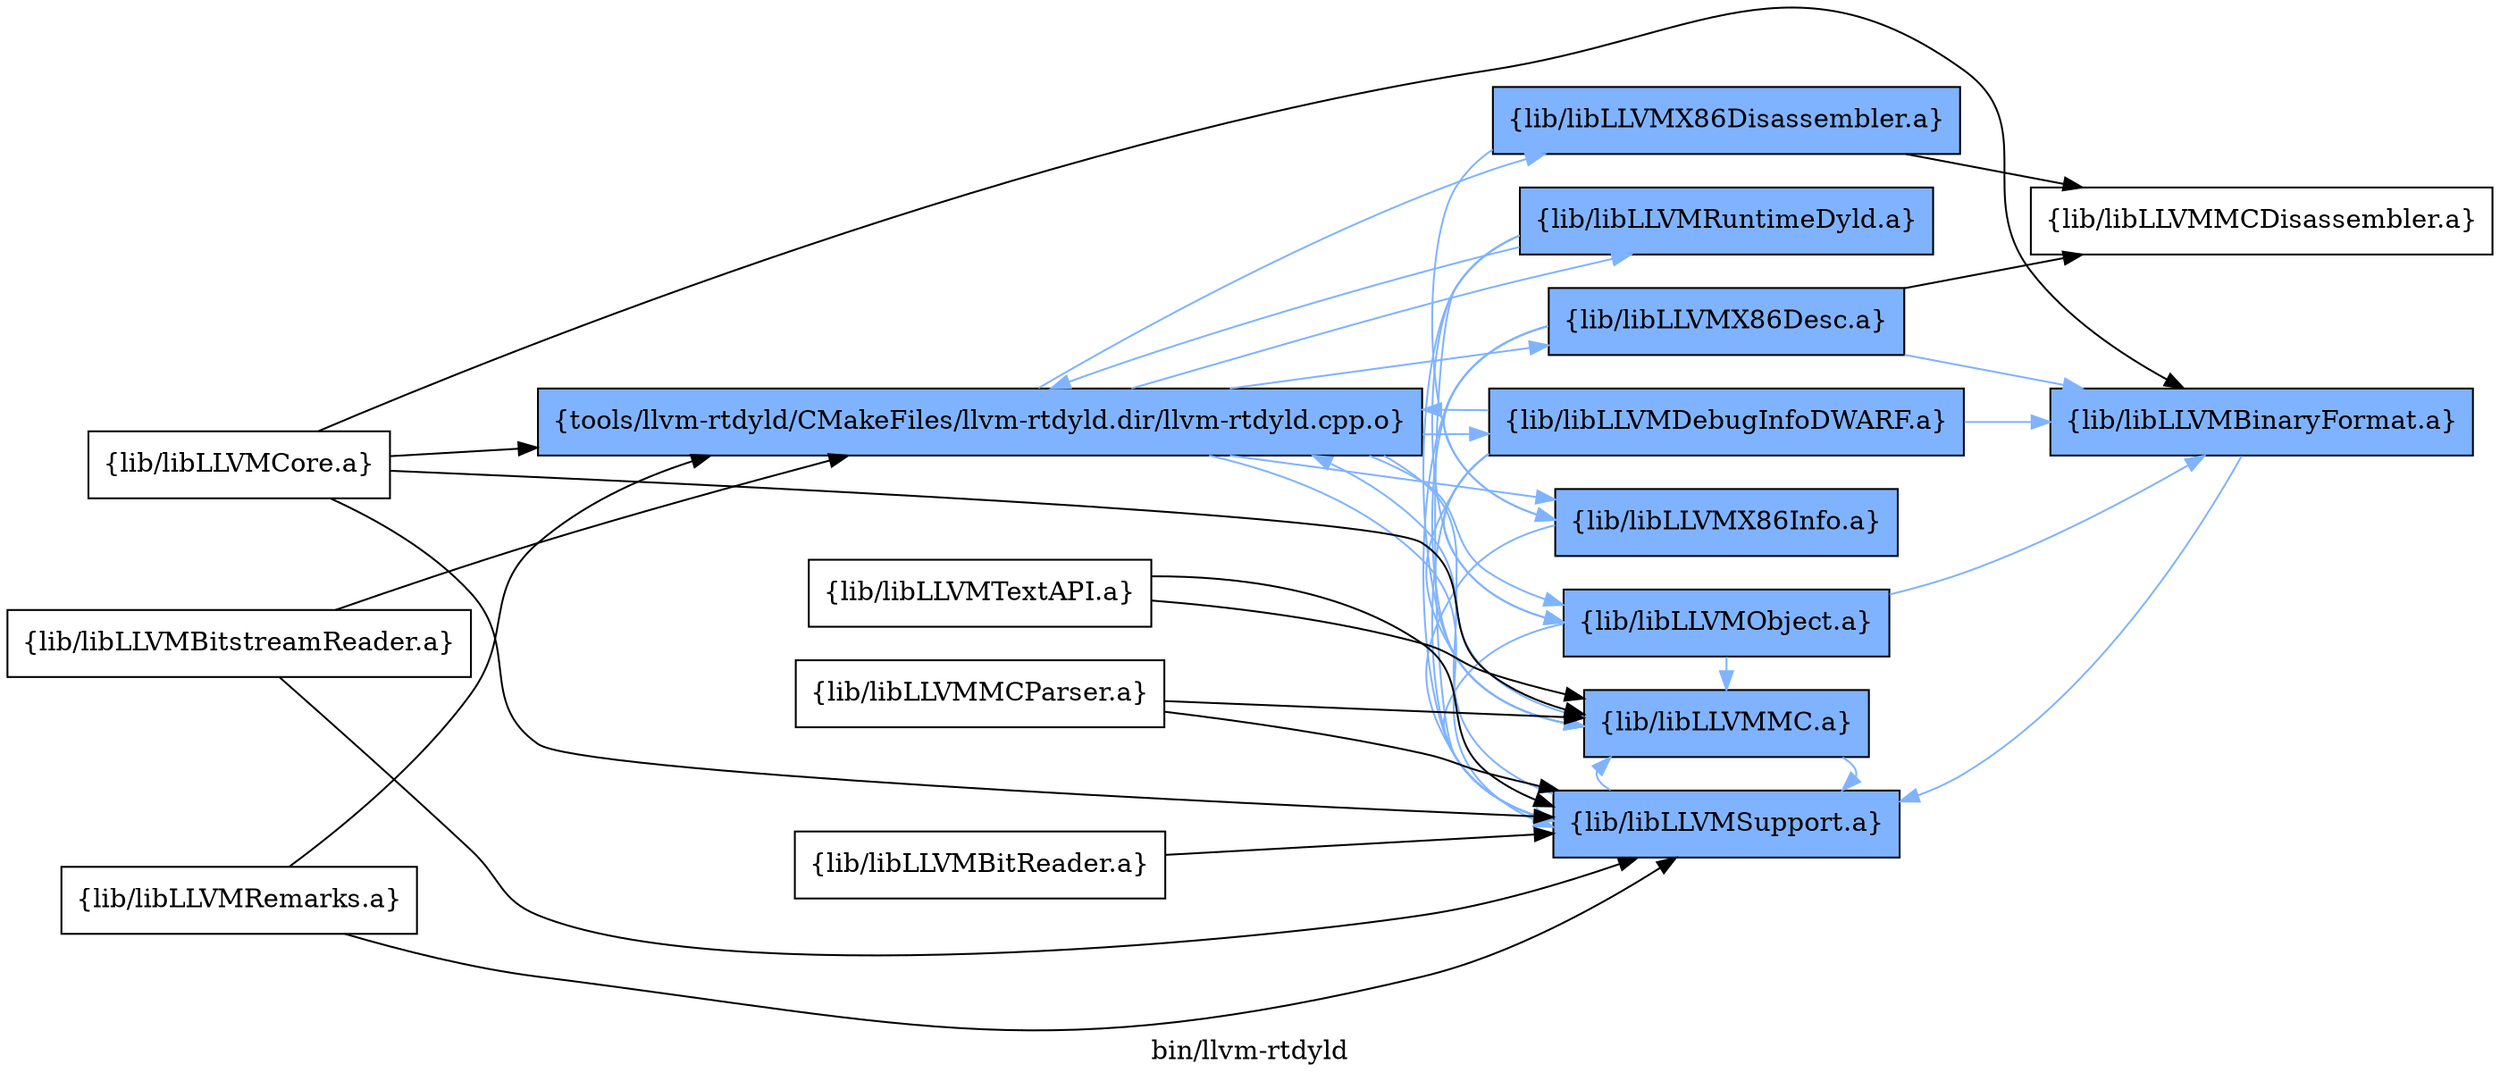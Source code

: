 digraph "bin/llvm-rtdyld" {
	label="bin/llvm-rtdyld";
	rankdir=LR;
	{ rank=same; Node0x56374d6deb98;  }
	{ rank=same; Node0x56374d6df2c8; Node0x56374d6df7c8; Node0x56374d6de828; Node0x56374d6ded28; Node0x56374d6d9288; Node0x56374d6d8428; Node0x56374d6d7f78; Node0x56374d6d7ac8;  }

	Node0x56374d6deb98 [shape=record,shape=box,group=1,style=filled,fillcolor="0.600000 0.5 1",label="{tools/llvm-rtdyld/CMakeFiles/llvm-rtdyld.dir/llvm-rtdyld.cpp.o}"];
	Node0x56374d6deb98 -> Node0x56374d6df2c8[color="0.600000 0.5 1"];
	Node0x56374d6deb98 -> Node0x56374d6df7c8[color="0.600000 0.5 1"];
	Node0x56374d6deb98 -> Node0x56374d6de828[color="0.600000 0.5 1"];
	Node0x56374d6deb98 -> Node0x56374d6ded28[color="0.600000 0.5 1"];
	Node0x56374d6deb98 -> Node0x56374d6d9288[color="0.600000 0.5 1"];
	Node0x56374d6deb98 -> Node0x56374d6d8428[color="0.600000 0.5 1"];
	Node0x56374d6deb98 -> Node0x56374d6d7f78[color="0.600000 0.5 1"];
	Node0x56374d6deb98 -> Node0x56374d6d7ac8[color="0.600000 0.5 1"];
	Node0x56374d6df2c8 [shape=record,shape=box,group=1,style=filled,fillcolor="0.600000 0.5 1",label="{lib/libLLVMX86Disassembler.a}"];
	Node0x56374d6df2c8 -> Node0x56374d6de828[color="0.600000 0.5 1"];
	Node0x56374d6df2c8 -> Node0x56374d6d7578;
	Node0x56374d6df7c8 [shape=record,shape=box,group=1,style=filled,fillcolor="0.600000 0.5 1",label="{lib/libLLVMX86Desc.a}"];
	Node0x56374d6df7c8 -> Node0x56374d6de828[color="0.600000 0.5 1"];
	Node0x56374d6df7c8 -> Node0x56374d6d9288[color="0.600000 0.5 1"];
	Node0x56374d6df7c8 -> Node0x56374d6d7ac8[color="0.600000 0.5 1"];
	Node0x56374d6df7c8 -> Node0x56374d6d7578;
	Node0x56374d6df7c8 -> Node0x56374d6dfc28[color="0.600000 0.5 1"];
	Node0x56374d6de828 [shape=record,shape=box,group=1,style=filled,fillcolor="0.600000 0.5 1",label="{lib/libLLVMX86Info.a}"];
	Node0x56374d6de828 -> Node0x56374d6d7ac8[color="0.600000 0.5 1"];
	Node0x56374d6ded28 [shape=record,shape=box,group=1,style=filled,fillcolor="0.600000 0.5 1",label="{lib/libLLVMDebugInfoDWARF.a}"];
	Node0x56374d6ded28 -> Node0x56374d6deb98[color="0.600000 0.5 1"];
	Node0x56374d6ded28 -> Node0x56374d6d8428[color="0.600000 0.5 1"];
	Node0x56374d6ded28 -> Node0x56374d6d7ac8[color="0.600000 0.5 1"];
	Node0x56374d6ded28 -> Node0x56374d6dfc28[color="0.600000 0.5 1"];
	Node0x56374d6ded28 -> Node0x56374d6d9288[color="0.600000 0.5 1"];
	Node0x56374d6d9288 [shape=record,shape=box,group=1,style=filled,fillcolor="0.600000 0.5 1",label="{lib/libLLVMMC.a}"];
	Node0x56374d6d9288 -> Node0x56374d6d7ac8[color="0.600000 0.5 1"];
	Node0x56374d6d8428 [shape=record,shape=box,group=1,style=filled,fillcolor="0.600000 0.5 1",label="{lib/libLLVMObject.a}"];
	Node0x56374d6d8428 -> Node0x56374d6d7ac8[color="0.600000 0.5 1"];
	Node0x56374d6d8428 -> Node0x56374d6dfc28[color="0.600000 0.5 1"];
	Node0x56374d6d8428 -> Node0x56374d6d9288[color="0.600000 0.5 1"];
	Node0x56374d6d7f78 [shape=record,shape=box,group=1,style=filled,fillcolor="0.600000 0.5 1",label="{lib/libLLVMRuntimeDyld.a}"];
	Node0x56374d6d7f78 -> Node0x56374d6d7ac8[color="0.600000 0.5 1"];
	Node0x56374d6d7f78 -> Node0x56374d6deb98[color="0.600000 0.5 1"];
	Node0x56374d6d7f78 -> Node0x56374d6d8428[color="0.600000 0.5 1"];
	Node0x56374d6d7f78 -> Node0x56374d6d9288[color="0.600000 0.5 1"];
	Node0x56374d6d7ac8 [shape=record,shape=box,group=1,style=filled,fillcolor="0.600000 0.5 1",label="{lib/libLLVMSupport.a}"];
	Node0x56374d6d7ac8 -> Node0x56374d6d9288[color="0.600000 0.5 1"];
	Node0x56374d6d7ac8 -> Node0x56374d6deb98[color="0.600000 0.5 1"];
	Node0x56374d6d7578 [shape=record,shape=box,group=0,label="{lib/libLLVMMCDisassembler.a}"];
	Node0x56374d6dfc28 [shape=record,shape=box,group=1,style=filled,fillcolor="0.600000 0.5 1",label="{lib/libLLVMBinaryFormat.a}"];
	Node0x56374d6dfc28 -> Node0x56374d6d7ac8[color="0.600000 0.5 1"];
	Node0x56374d6d7a28 [shape=record,shape=box,group=0,label="{lib/libLLVMBitReader.a}"];
	Node0x56374d6d7a28 -> Node0x56374d6d7ac8;
	Node0x56374d6d89c8 [shape=record,shape=box,group=0,label="{lib/libLLVMMCParser.a}"];
	Node0x56374d6d89c8 -> Node0x56374d6d9288;
	Node0x56374d6d89c8 -> Node0x56374d6d7ac8;
	Node0x56374d6d8e28 [shape=record,shape=box,group=0,label="{lib/libLLVMTextAPI.a}"];
	Node0x56374d6d8e28 -> Node0x56374d6d7ac8;
	Node0x56374d6d8e28 -> Node0x56374d6d9288;
	Node0x56374d6dec88 [shape=record,shape=box,group=0,label="{lib/libLLVMCore.a}"];
	Node0x56374d6dec88 -> Node0x56374d6d7ac8;
	Node0x56374d6dec88 -> Node0x56374d6dfc28;
	Node0x56374d6dec88 -> Node0x56374d6d9288;
	Node0x56374d6dec88 -> Node0x56374d6deb98;
	Node0x56374d6df278 [shape=record,shape=box,group=0,label="{lib/libLLVMRemarks.a}"];
	Node0x56374d6df278 -> Node0x56374d6d7ac8;
	Node0x56374d6df278 -> Node0x56374d6deb98;
	Node0x56374d6e0268 [shape=record,shape=box,group=0,label="{lib/libLLVMBitstreamReader.a}"];
	Node0x56374d6e0268 -> Node0x56374d6deb98;
	Node0x56374d6e0268 -> Node0x56374d6d7ac8;
}
